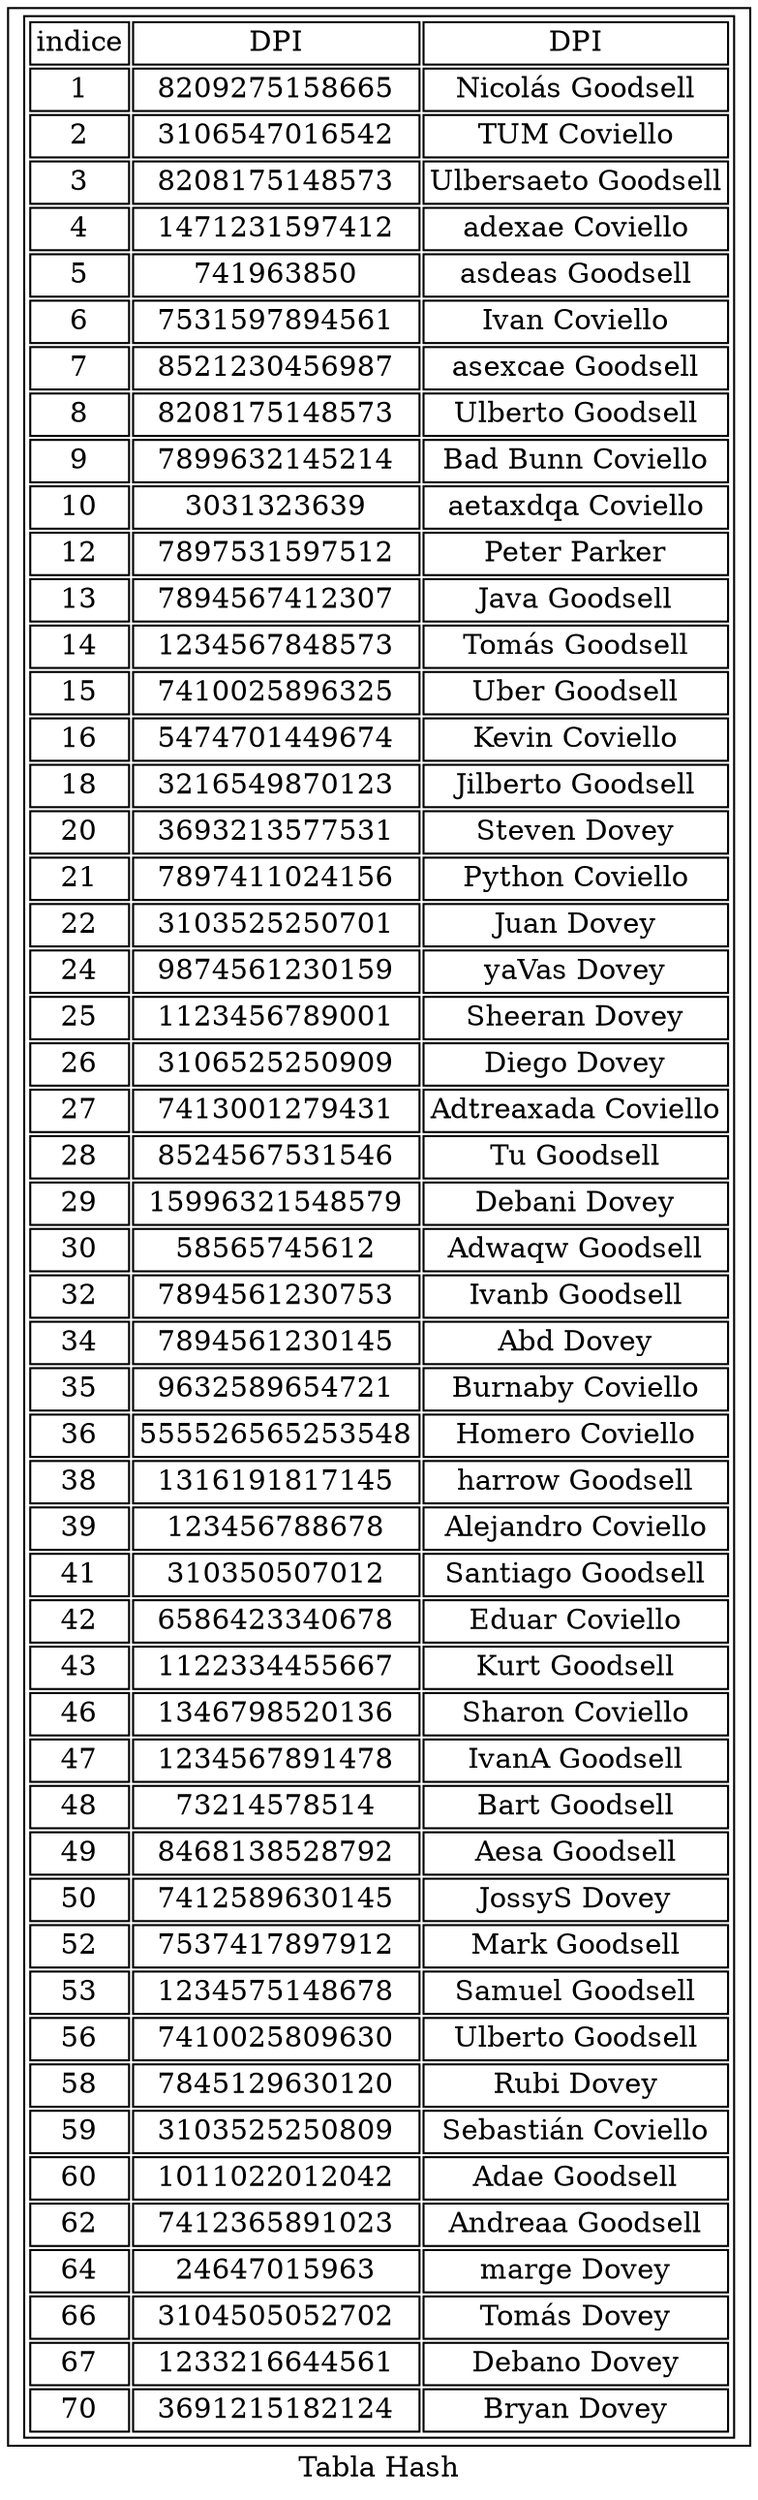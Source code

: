 digraph G {
node [shape="box"]
label = "Tabla Hash"
a0 [label=< 
 <TABLE>
<TR> <TD>indice</TD><TD>DPI</TD><TD>DPI</TD></TR><TR> <TD>1</TD><TD>8209275158665</TD><TD>Nicolás Goodsell</TD></TR><TR> <TD>2</TD><TD>3106547016542</TD><TD>TUM Coviello</TD></TR><TR> <TD>3</TD><TD>8208175148573</TD><TD>Ulbersaeto Goodsell</TD></TR><TR> <TD>4</TD><TD>1471231597412</TD><TD>adexae Coviello</TD></TR><TR> <TD>5</TD><TD>741963850</TD><TD>asdeas Goodsell</TD></TR><TR> <TD>6</TD><TD>7531597894561</TD><TD>Ivan Coviello</TD></TR><TR> <TD>7</TD><TD>8521230456987</TD><TD>asexcae Goodsell</TD></TR><TR> <TD>8</TD><TD>8208175148573</TD><TD>Ulberto Goodsell</TD></TR><TR> <TD>9</TD><TD>7899632145214</TD><TD>Bad Bunn Coviello</TD></TR><TR> <TD>10</TD><TD>3031323639</TD><TD>aetaxdqa Coviello</TD></TR><TR> <TD>12</TD><TD>7897531597512</TD><TD>Peter Parker</TD></TR><TR> <TD>13</TD><TD>7894567412307</TD><TD>Java Goodsell</TD></TR><TR> <TD>14</TD><TD>1234567848573</TD><TD>Tomás Goodsell</TD></TR><TR> <TD>15</TD><TD>7410025896325</TD><TD>Uber Goodsell</TD></TR><TR> <TD>16</TD><TD>5474701449674</TD><TD>Kevin Coviello</TD></TR><TR> <TD>18</TD><TD>3216549870123</TD><TD>Jilberto Goodsell</TD></TR><TR> <TD>20</TD><TD>3693213577531</TD><TD>Steven Dovey</TD></TR><TR> <TD>21</TD><TD>7897411024156</TD><TD>Python Coviello</TD></TR><TR> <TD>22</TD><TD>3103525250701</TD><TD>Juan Dovey</TD></TR><TR> <TD>24</TD><TD>9874561230159</TD><TD>yaVas Dovey</TD></TR><TR> <TD>25</TD><TD>1123456789001</TD><TD>Sheeran Dovey</TD></TR><TR> <TD>26</TD><TD>3106525250909</TD><TD>Diego Dovey</TD></TR><TR> <TD>27</TD><TD>7413001279431</TD><TD>Adtreaxada Coviello</TD></TR><TR> <TD>28</TD><TD>8524567531546</TD><TD>Tu Goodsell</TD></TR><TR> <TD>29</TD><TD>15996321548579</TD><TD>Debani Dovey</TD></TR><TR> <TD>30</TD><TD>58565745612</TD><TD>Adwaqw Goodsell</TD></TR><TR> <TD>32</TD><TD>7894561230753</TD><TD>Ivanb Goodsell</TD></TR><TR> <TD>34</TD><TD>7894561230145</TD><TD>Abd Dovey</TD></TR><TR> <TD>35</TD><TD>9632589654721</TD><TD>Burnaby Coviello</TD></TR><TR> <TD>36</TD><TD>555526565253548</TD><TD>Homero Coviello</TD></TR><TR> <TD>38</TD><TD>1316191817145</TD><TD>harrow Goodsell</TD></TR><TR> <TD>39</TD><TD>123456788678</TD><TD>Alejandro Coviello</TD></TR><TR> <TD>41</TD><TD>310350507012</TD><TD>Santiago Goodsell</TD></TR><TR> <TD>42</TD><TD>6586423340678</TD><TD>Eduar Coviello</TD></TR><TR> <TD>43</TD><TD>1122334455667</TD><TD>Kurt Goodsell</TD></TR><TR> <TD>46</TD><TD>1346798520136</TD><TD>Sharon Coviello</TD></TR><TR> <TD>47</TD><TD>1234567891478</TD><TD>IvanA Goodsell</TD></TR><TR> <TD>48</TD><TD>73214578514</TD><TD>Bart Goodsell</TD></TR><TR> <TD>49</TD><TD>8468138528792</TD><TD>Aesa Goodsell</TD></TR><TR> <TD>50</TD><TD>7412589630145</TD><TD>JossyS Dovey</TD></TR><TR> <TD>52</TD><TD>7537417897912</TD><TD>Mark Goodsell</TD></TR><TR> <TD>53</TD><TD>1234575148678</TD><TD>Samuel Goodsell</TD></TR><TR> <TD>56</TD><TD>7410025809630</TD><TD>Ulberto Goodsell</TD></TR><TR> <TD>58</TD><TD>7845129630120</TD><TD>Rubi Dovey</TD></TR><TR> <TD>59</TD><TD>3103525250809</TD><TD>Sebastián Coviello</TD></TR><TR> <TD>60</TD><TD>1011022012042</TD><TD>Adae Goodsell</TD></TR><TR> <TD>62</TD><TD>7412365891023</TD><TD>Andreaa Goodsell</TD></TR><TR> <TD>64</TD><TD>24647015963</TD><TD>marge Dovey</TD></TR><TR> <TD>66</TD><TD>3104505052702</TD><TD>Tomás Dovey</TD></TR><TR> <TD>67</TD><TD>1233216644561</TD><TD>Debano Dovey</TD></TR><TR> <TD>70</TD><TD>3691215182124</TD><TD>Bryan Dovey</TD></TR></TABLE>>];
}
